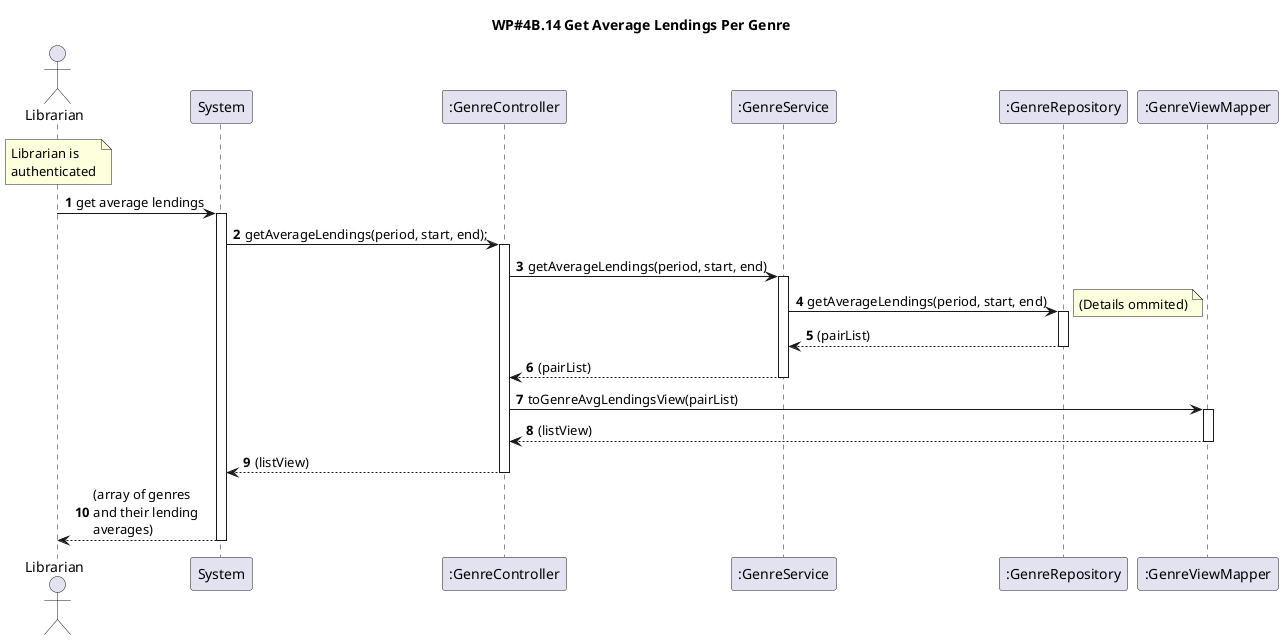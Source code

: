@startuml
'https://plantuml.com/sequence-diagram
autoactivate on
autonumber

title WP#4B.14 Get Average Lendings Per Genre

actor "Librarian" as Librarian
participant "System" as System
participant ":GenreController" as Ctrl
participant ":GenreService" as Service
participant ":GenreRepository" as GenreRepo
participant ":GenreViewMapper" as Mapper

note over Librarian : Librarian is\nauthenticated

Librarian -> System: get average lendings

System -> Ctrl: getAverageLendings(period, start, end);

Ctrl -> Service: getAverageLendings(period, start, end)
Service -> GenreRepo: getAverageLendings(period, start, end)
note right
    (Details ommited)
end note
GenreRepo --> Service: (pairList)
Service --> Ctrl: (pairList)
Ctrl -> Mapper: toGenreAvgLendingsView(pairList)
Mapper --> Ctrl: (listView)
Ctrl --> System: (listView)
System --> Librarian: (array of genres\nand their lending\naverages)

@enduml
